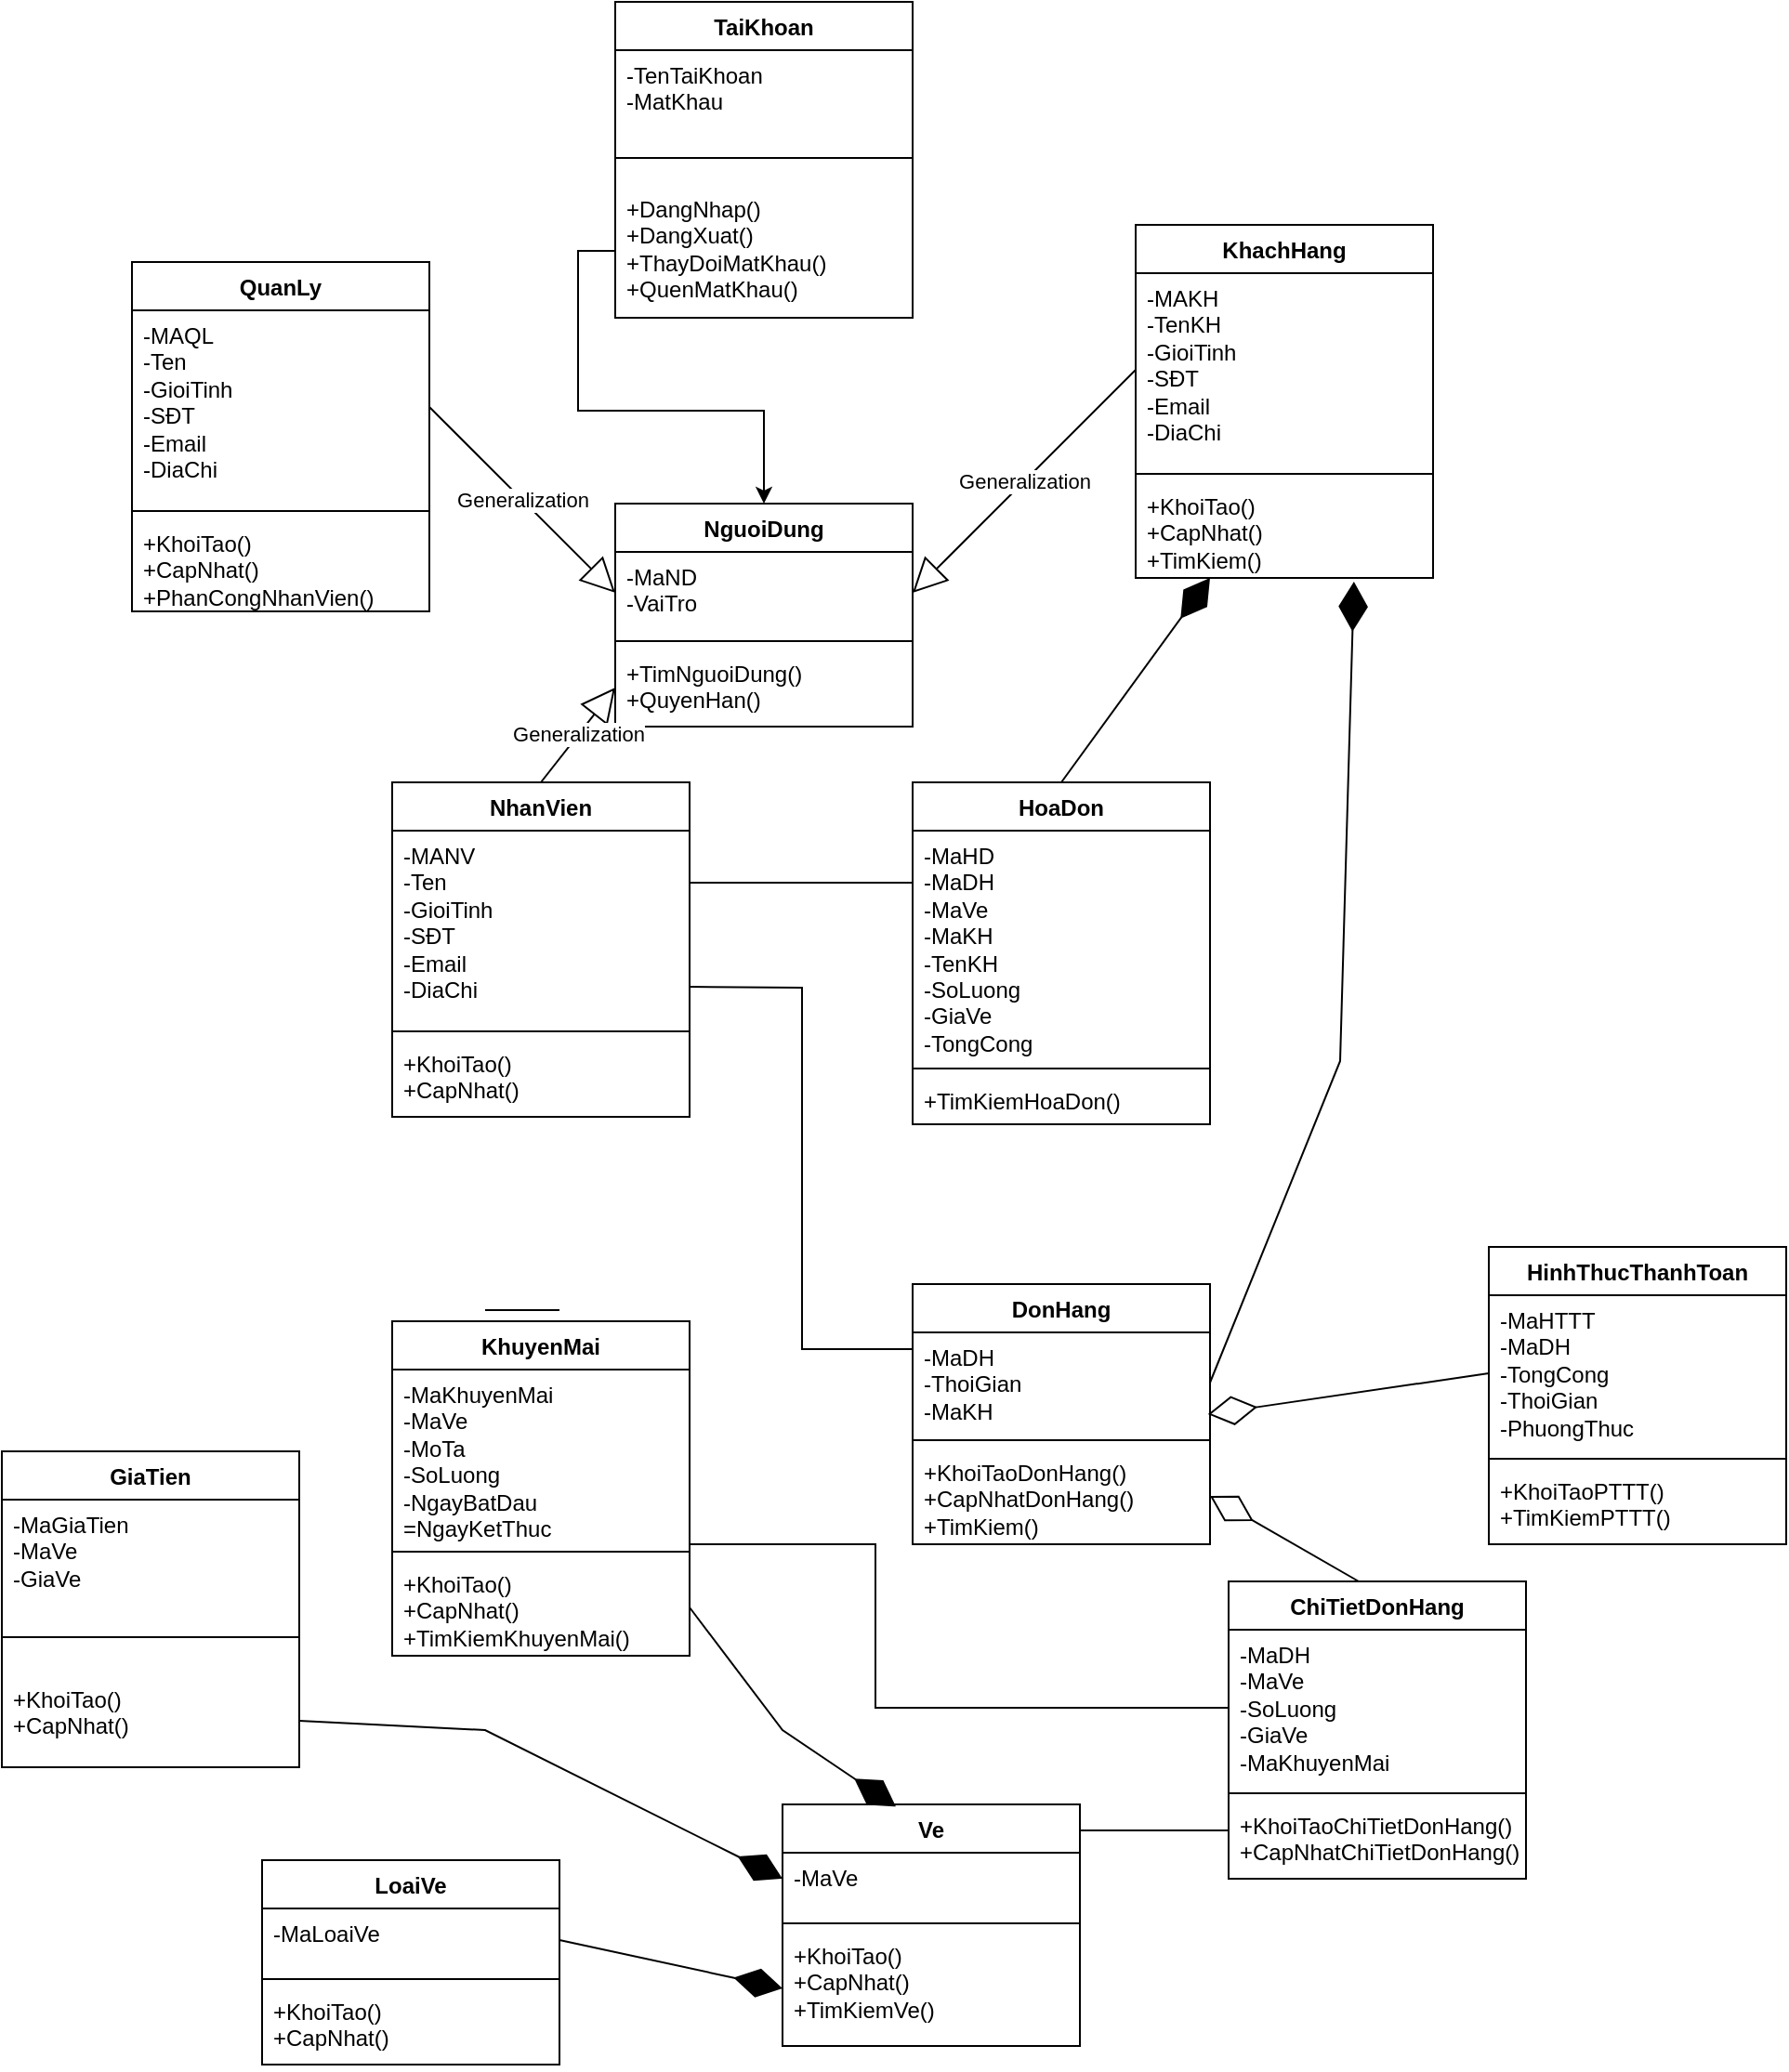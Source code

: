 <mxfile version="21.7.2" type="github">
  <diagram id="C5RBs43oDa-KdzZeNtuy" name="Page-1">
    <mxGraphModel dx="2927" dy="1084" grid="1" gridSize="10" guides="1" tooltips="1" connect="1" arrows="1" fold="1" page="1" pageScale="1" pageWidth="827" pageHeight="1169" math="0" shadow="0">
      <root>
        <mxCell id="WIyWlLk6GJQsqaUBKTNV-0" />
        <mxCell id="WIyWlLk6GJQsqaUBKTNV-1" parent="WIyWlLk6GJQsqaUBKTNV-0" />
        <mxCell id="BTrGEd2tWCoXPLmtfdmU-4" value="QuanLy" style="swimlane;fontStyle=1;align=center;verticalAlign=top;childLayout=stackLayout;horizontal=1;startSize=26;horizontalStack=0;resizeParent=1;resizeParentMax=0;resizeLast=0;collapsible=1;marginBottom=0;whiteSpace=wrap;html=1;" vertex="1" parent="WIyWlLk6GJQsqaUBKTNV-1">
          <mxGeometry x="30" y="160" width="160" height="188" as="geometry" />
        </mxCell>
        <mxCell id="BTrGEd2tWCoXPLmtfdmU-5" value="-MAQL&lt;br&gt;-Ten&lt;br&gt;-GioiTinh&lt;br&gt;-SĐT&lt;br&gt;-Email&lt;br&gt;-DiaChi" style="text;strokeColor=none;fillColor=none;align=left;verticalAlign=top;spacingLeft=4;spacingRight=4;overflow=hidden;rotatable=0;points=[[0,0.5],[1,0.5]];portConstraint=eastwest;whiteSpace=wrap;html=1;" vertex="1" parent="BTrGEd2tWCoXPLmtfdmU-4">
          <mxGeometry y="26" width="160" height="104" as="geometry" />
        </mxCell>
        <mxCell id="BTrGEd2tWCoXPLmtfdmU-6" value="" style="line;strokeWidth=1;fillColor=none;align=left;verticalAlign=middle;spacingTop=-1;spacingLeft=3;spacingRight=3;rotatable=0;labelPosition=right;points=[];portConstraint=eastwest;strokeColor=inherit;" vertex="1" parent="BTrGEd2tWCoXPLmtfdmU-4">
          <mxGeometry y="130" width="160" height="8" as="geometry" />
        </mxCell>
        <mxCell id="BTrGEd2tWCoXPLmtfdmU-7" value="+KhoiTao()&lt;br&gt;+CapNhat()&lt;br&gt;+PhanCongNhanVien()" style="text;strokeColor=none;fillColor=none;align=left;verticalAlign=top;spacingLeft=4;spacingRight=4;overflow=hidden;rotatable=0;points=[[0,0.5],[1,0.5]];portConstraint=eastwest;whiteSpace=wrap;html=1;" vertex="1" parent="BTrGEd2tWCoXPLmtfdmU-4">
          <mxGeometry y="138" width="160" height="50" as="geometry" />
        </mxCell>
        <mxCell id="BTrGEd2tWCoXPLmtfdmU-9" value="TaiKhoan" style="swimlane;fontStyle=1;align=center;verticalAlign=top;childLayout=stackLayout;horizontal=1;startSize=26;horizontalStack=0;resizeParent=1;resizeParentMax=0;resizeLast=0;collapsible=1;marginBottom=0;whiteSpace=wrap;html=1;" vertex="1" parent="WIyWlLk6GJQsqaUBKTNV-1">
          <mxGeometry x="290" y="20" width="160" height="170" as="geometry" />
        </mxCell>
        <mxCell id="BTrGEd2tWCoXPLmtfdmU-10" value="-TenTaiKhoan&lt;br&gt;-MatKhau" style="text;strokeColor=none;fillColor=none;align=left;verticalAlign=top;spacingLeft=4;spacingRight=4;overflow=hidden;rotatable=0;points=[[0,0.5],[1,0.5]];portConstraint=eastwest;whiteSpace=wrap;html=1;" vertex="1" parent="BTrGEd2tWCoXPLmtfdmU-9">
          <mxGeometry y="26" width="160" height="44" as="geometry" />
        </mxCell>
        <mxCell id="BTrGEd2tWCoXPLmtfdmU-11" value="" style="line;strokeWidth=1;fillColor=none;align=left;verticalAlign=middle;spacingTop=-1;spacingLeft=3;spacingRight=3;rotatable=0;labelPosition=right;points=[];portConstraint=eastwest;strokeColor=inherit;" vertex="1" parent="BTrGEd2tWCoXPLmtfdmU-9">
          <mxGeometry y="70" width="160" height="28" as="geometry" />
        </mxCell>
        <mxCell id="BTrGEd2tWCoXPLmtfdmU-12" value="+DangNhap()&lt;br&gt;+DangXuat()&lt;br&gt;+ThayDoiMatKhau()&lt;br&gt;+QuenMatKhau()" style="text;strokeColor=none;fillColor=none;align=left;verticalAlign=top;spacingLeft=4;spacingRight=4;overflow=hidden;rotatable=0;points=[[0,0.5],[1,0.5]];portConstraint=eastwest;whiteSpace=wrap;html=1;" vertex="1" parent="BTrGEd2tWCoXPLmtfdmU-9">
          <mxGeometry y="98" width="160" height="72" as="geometry" />
        </mxCell>
        <mxCell id="BTrGEd2tWCoXPLmtfdmU-13" value="NguoiDung" style="swimlane;fontStyle=1;align=center;verticalAlign=top;childLayout=stackLayout;horizontal=1;startSize=26;horizontalStack=0;resizeParent=1;resizeParentMax=0;resizeLast=0;collapsible=1;marginBottom=0;whiteSpace=wrap;html=1;" vertex="1" parent="WIyWlLk6GJQsqaUBKTNV-1">
          <mxGeometry x="290" y="290" width="160" height="120" as="geometry" />
        </mxCell>
        <mxCell id="BTrGEd2tWCoXPLmtfdmU-14" value="-MaND&lt;br&gt;-VaiTro" style="text;strokeColor=none;fillColor=none;align=left;verticalAlign=top;spacingLeft=4;spacingRight=4;overflow=hidden;rotatable=0;points=[[0,0.5],[1,0.5]];portConstraint=eastwest;whiteSpace=wrap;html=1;" vertex="1" parent="BTrGEd2tWCoXPLmtfdmU-13">
          <mxGeometry y="26" width="160" height="44" as="geometry" />
        </mxCell>
        <mxCell id="BTrGEd2tWCoXPLmtfdmU-15" value="" style="line;strokeWidth=1;fillColor=none;align=left;verticalAlign=middle;spacingTop=-1;spacingLeft=3;spacingRight=3;rotatable=0;labelPosition=right;points=[];portConstraint=eastwest;strokeColor=inherit;" vertex="1" parent="BTrGEd2tWCoXPLmtfdmU-13">
          <mxGeometry y="70" width="160" height="8" as="geometry" />
        </mxCell>
        <mxCell id="BTrGEd2tWCoXPLmtfdmU-16" value="+TimNguoiDung()&lt;br&gt;+QuyenHan()" style="text;strokeColor=none;fillColor=none;align=left;verticalAlign=top;spacingLeft=4;spacingRight=4;overflow=hidden;rotatable=0;points=[[0,0.5],[1,0.5]];portConstraint=eastwest;whiteSpace=wrap;html=1;" vertex="1" parent="BTrGEd2tWCoXPLmtfdmU-13">
          <mxGeometry y="78" width="160" height="42" as="geometry" />
        </mxCell>
        <mxCell id="BTrGEd2tWCoXPLmtfdmU-17" value="KhachHang" style="swimlane;fontStyle=1;align=center;verticalAlign=top;childLayout=stackLayout;horizontal=1;startSize=26;horizontalStack=0;resizeParent=1;resizeParentMax=0;resizeLast=0;collapsible=1;marginBottom=0;whiteSpace=wrap;html=1;" vertex="1" parent="WIyWlLk6GJQsqaUBKTNV-1">
          <mxGeometry x="570" y="140" width="160" height="190" as="geometry" />
        </mxCell>
        <mxCell id="BTrGEd2tWCoXPLmtfdmU-18" value="-MAKH&lt;br&gt;-TenKH&lt;br&gt;-GioiTinh&lt;br&gt;-SĐT&lt;br&gt;-Email&lt;br&gt;-DiaChi" style="text;strokeColor=none;fillColor=none;align=left;verticalAlign=top;spacingLeft=4;spacingRight=4;overflow=hidden;rotatable=0;points=[[0,0.5],[1,0.5]];portConstraint=eastwest;whiteSpace=wrap;html=1;" vertex="1" parent="BTrGEd2tWCoXPLmtfdmU-17">
          <mxGeometry y="26" width="160" height="104" as="geometry" />
        </mxCell>
        <mxCell id="BTrGEd2tWCoXPLmtfdmU-19" value="" style="line;strokeWidth=1;fillColor=none;align=left;verticalAlign=middle;spacingTop=-1;spacingLeft=3;spacingRight=3;rotatable=0;labelPosition=right;points=[];portConstraint=eastwest;strokeColor=inherit;" vertex="1" parent="BTrGEd2tWCoXPLmtfdmU-17">
          <mxGeometry y="130" width="160" height="8" as="geometry" />
        </mxCell>
        <mxCell id="BTrGEd2tWCoXPLmtfdmU-20" value="+KhoiTao()&lt;br&gt;+CapNhat()&lt;br&gt;+TimKiem()" style="text;strokeColor=none;fillColor=none;align=left;verticalAlign=top;spacingLeft=4;spacingRight=4;overflow=hidden;rotatable=0;points=[[0,0.5],[1,0.5]];portConstraint=eastwest;whiteSpace=wrap;html=1;" vertex="1" parent="BTrGEd2tWCoXPLmtfdmU-17">
          <mxGeometry y="138" width="160" height="52" as="geometry" />
        </mxCell>
        <mxCell id="BTrGEd2tWCoXPLmtfdmU-22" value="NhanVien" style="swimlane;fontStyle=1;align=center;verticalAlign=top;childLayout=stackLayout;horizontal=1;startSize=26;horizontalStack=0;resizeParent=1;resizeParentMax=0;resizeLast=0;collapsible=1;marginBottom=0;whiteSpace=wrap;html=1;" vertex="1" parent="WIyWlLk6GJQsqaUBKTNV-1">
          <mxGeometry x="170" y="440" width="160" height="180" as="geometry" />
        </mxCell>
        <mxCell id="BTrGEd2tWCoXPLmtfdmU-23" value="-MANV&lt;br&gt;-Ten&lt;br&gt;-GioiTinh&lt;br&gt;-SĐT&lt;br&gt;-Email&lt;br&gt;-DiaChi" style="text;strokeColor=none;fillColor=none;align=left;verticalAlign=top;spacingLeft=4;spacingRight=4;overflow=hidden;rotatable=0;points=[[0,0.5],[1,0.5]];portConstraint=eastwest;whiteSpace=wrap;html=1;" vertex="1" parent="BTrGEd2tWCoXPLmtfdmU-22">
          <mxGeometry y="26" width="160" height="104" as="geometry" />
        </mxCell>
        <mxCell id="BTrGEd2tWCoXPLmtfdmU-24" value="" style="line;strokeWidth=1;fillColor=none;align=left;verticalAlign=middle;spacingTop=-1;spacingLeft=3;spacingRight=3;rotatable=0;labelPosition=right;points=[];portConstraint=eastwest;strokeColor=inherit;" vertex="1" parent="BTrGEd2tWCoXPLmtfdmU-22">
          <mxGeometry y="130" width="160" height="8" as="geometry" />
        </mxCell>
        <mxCell id="BTrGEd2tWCoXPLmtfdmU-25" value="+KhoiTao()&lt;br&gt;+CapNhat()" style="text;strokeColor=none;fillColor=none;align=left;verticalAlign=top;spacingLeft=4;spacingRight=4;overflow=hidden;rotatable=0;points=[[0,0.5],[1,0.5]];portConstraint=eastwest;whiteSpace=wrap;html=1;" vertex="1" parent="BTrGEd2tWCoXPLmtfdmU-22">
          <mxGeometry y="138" width="160" height="42" as="geometry" />
        </mxCell>
        <mxCell id="BTrGEd2tWCoXPLmtfdmU-26" value="HoaDon" style="swimlane;fontStyle=1;align=center;verticalAlign=top;childLayout=stackLayout;horizontal=1;startSize=26;horizontalStack=0;resizeParent=1;resizeParentMax=0;resizeLast=0;collapsible=1;marginBottom=0;whiteSpace=wrap;html=1;" vertex="1" parent="WIyWlLk6GJQsqaUBKTNV-1">
          <mxGeometry x="450" y="440" width="160" height="184" as="geometry" />
        </mxCell>
        <mxCell id="BTrGEd2tWCoXPLmtfdmU-27" value="-MaHD&lt;br&gt;-MaDH&lt;br&gt;-MaVe&lt;br&gt;-MaKH&lt;br&gt;-TenKH&lt;br&gt;-SoLuong&lt;br&gt;-GiaVe&lt;br&gt;-TongCong" style="text;strokeColor=none;fillColor=none;align=left;verticalAlign=top;spacingLeft=4;spacingRight=4;overflow=hidden;rotatable=0;points=[[0,0.5],[1,0.5]];portConstraint=eastwest;whiteSpace=wrap;html=1;" vertex="1" parent="BTrGEd2tWCoXPLmtfdmU-26">
          <mxGeometry y="26" width="160" height="124" as="geometry" />
        </mxCell>
        <mxCell id="BTrGEd2tWCoXPLmtfdmU-28" value="" style="line;strokeWidth=1;fillColor=none;align=left;verticalAlign=middle;spacingTop=-1;spacingLeft=3;spacingRight=3;rotatable=0;labelPosition=right;points=[];portConstraint=eastwest;strokeColor=inherit;" vertex="1" parent="BTrGEd2tWCoXPLmtfdmU-26">
          <mxGeometry y="150" width="160" height="8" as="geometry" />
        </mxCell>
        <mxCell id="BTrGEd2tWCoXPLmtfdmU-29" value="+TimKiemHoaDon()" style="text;strokeColor=none;fillColor=none;align=left;verticalAlign=top;spacingLeft=4;spacingRight=4;overflow=hidden;rotatable=0;points=[[0,0.5],[1,0.5]];portConstraint=eastwest;whiteSpace=wrap;html=1;" vertex="1" parent="BTrGEd2tWCoXPLmtfdmU-26">
          <mxGeometry y="158" width="160" height="26" as="geometry" />
        </mxCell>
        <mxCell id="BTrGEd2tWCoXPLmtfdmU-30" value="DonHang" style="swimlane;fontStyle=1;align=center;verticalAlign=top;childLayout=stackLayout;horizontal=1;startSize=26;horizontalStack=0;resizeParent=1;resizeParentMax=0;resizeLast=0;collapsible=1;marginBottom=0;whiteSpace=wrap;html=1;" vertex="1" parent="WIyWlLk6GJQsqaUBKTNV-1">
          <mxGeometry x="450" y="710" width="160" height="140" as="geometry" />
        </mxCell>
        <mxCell id="BTrGEd2tWCoXPLmtfdmU-31" value="-MaDH&lt;br&gt;-ThoiGian&lt;br&gt;-MaKH" style="text;strokeColor=none;fillColor=none;align=left;verticalAlign=top;spacingLeft=4;spacingRight=4;overflow=hidden;rotatable=0;points=[[0,0.5],[1,0.5]];portConstraint=eastwest;whiteSpace=wrap;html=1;" vertex="1" parent="BTrGEd2tWCoXPLmtfdmU-30">
          <mxGeometry y="26" width="160" height="54" as="geometry" />
        </mxCell>
        <mxCell id="BTrGEd2tWCoXPLmtfdmU-32" value="" style="line;strokeWidth=1;fillColor=none;align=left;verticalAlign=middle;spacingTop=-1;spacingLeft=3;spacingRight=3;rotatable=0;labelPosition=right;points=[];portConstraint=eastwest;strokeColor=inherit;" vertex="1" parent="BTrGEd2tWCoXPLmtfdmU-30">
          <mxGeometry y="80" width="160" height="8" as="geometry" />
        </mxCell>
        <mxCell id="BTrGEd2tWCoXPLmtfdmU-33" value="+KhoiTaoDonHang()&lt;br&gt;+CapNhatDonHang()&lt;br&gt;+TimKiem()" style="text;strokeColor=none;fillColor=none;align=left;verticalAlign=top;spacingLeft=4;spacingRight=4;overflow=hidden;rotatable=0;points=[[0,0.5],[1,0.5]];portConstraint=eastwest;whiteSpace=wrap;html=1;" vertex="1" parent="BTrGEd2tWCoXPLmtfdmU-30">
          <mxGeometry y="88" width="160" height="52" as="geometry" />
        </mxCell>
        <mxCell id="BTrGEd2tWCoXPLmtfdmU-34" value="HinhThucThanhToan" style="swimlane;fontStyle=1;align=center;verticalAlign=top;childLayout=stackLayout;horizontal=1;startSize=26;horizontalStack=0;resizeParent=1;resizeParentMax=0;resizeLast=0;collapsible=1;marginBottom=0;whiteSpace=wrap;html=1;" vertex="1" parent="WIyWlLk6GJQsqaUBKTNV-1">
          <mxGeometry x="760" y="690" width="160" height="160" as="geometry" />
        </mxCell>
        <mxCell id="BTrGEd2tWCoXPLmtfdmU-35" value="-MaHTTT&lt;br&gt;-MaDH&lt;br&gt;-TongCong&lt;br&gt;-ThoiGian&lt;br&gt;-PhuongThuc" style="text;strokeColor=none;fillColor=none;align=left;verticalAlign=top;spacingLeft=4;spacingRight=4;overflow=hidden;rotatable=0;points=[[0,0.5],[1,0.5]];portConstraint=eastwest;whiteSpace=wrap;html=1;" vertex="1" parent="BTrGEd2tWCoXPLmtfdmU-34">
          <mxGeometry y="26" width="160" height="84" as="geometry" />
        </mxCell>
        <mxCell id="BTrGEd2tWCoXPLmtfdmU-36" value="" style="line;strokeWidth=1;fillColor=none;align=left;verticalAlign=middle;spacingTop=-1;spacingLeft=3;spacingRight=3;rotatable=0;labelPosition=right;points=[];portConstraint=eastwest;strokeColor=inherit;" vertex="1" parent="BTrGEd2tWCoXPLmtfdmU-34">
          <mxGeometry y="110" width="160" height="8" as="geometry" />
        </mxCell>
        <mxCell id="BTrGEd2tWCoXPLmtfdmU-37" value="+KhoiTaoPTTT()&lt;br&gt;+TimKiemPTTT()" style="text;strokeColor=none;fillColor=none;align=left;verticalAlign=top;spacingLeft=4;spacingRight=4;overflow=hidden;rotatable=0;points=[[0,0.5],[1,0.5]];portConstraint=eastwest;whiteSpace=wrap;html=1;" vertex="1" parent="BTrGEd2tWCoXPLmtfdmU-34">
          <mxGeometry y="118" width="160" height="42" as="geometry" />
        </mxCell>
        <mxCell id="BTrGEd2tWCoXPLmtfdmU-39" value="ChiTietDonHang" style="swimlane;fontStyle=1;align=center;verticalAlign=top;childLayout=stackLayout;horizontal=1;startSize=26;horizontalStack=0;resizeParent=1;resizeParentMax=0;resizeLast=0;collapsible=1;marginBottom=0;whiteSpace=wrap;html=1;" vertex="1" parent="WIyWlLk6GJQsqaUBKTNV-1">
          <mxGeometry x="620" y="870" width="160" height="160" as="geometry" />
        </mxCell>
        <mxCell id="BTrGEd2tWCoXPLmtfdmU-40" value="-MaDH&lt;br&gt;-MaVe&lt;br&gt;-SoLuong&lt;br&gt;-GiaVe&lt;br&gt;-MaKhuyenMai" style="text;strokeColor=none;fillColor=none;align=left;verticalAlign=top;spacingLeft=4;spacingRight=4;overflow=hidden;rotatable=0;points=[[0,0.5],[1,0.5]];portConstraint=eastwest;whiteSpace=wrap;html=1;" vertex="1" parent="BTrGEd2tWCoXPLmtfdmU-39">
          <mxGeometry y="26" width="160" height="84" as="geometry" />
        </mxCell>
        <mxCell id="BTrGEd2tWCoXPLmtfdmU-41" value="" style="line;strokeWidth=1;fillColor=none;align=left;verticalAlign=middle;spacingTop=-1;spacingLeft=3;spacingRight=3;rotatable=0;labelPosition=right;points=[];portConstraint=eastwest;strokeColor=inherit;" vertex="1" parent="BTrGEd2tWCoXPLmtfdmU-39">
          <mxGeometry y="110" width="160" height="8" as="geometry" />
        </mxCell>
        <mxCell id="BTrGEd2tWCoXPLmtfdmU-42" value="+KhoiTaoChiTietDonHang()&lt;br&gt;+CapNhatChiTietDonHang()" style="text;strokeColor=none;fillColor=none;align=left;verticalAlign=top;spacingLeft=4;spacingRight=4;overflow=hidden;rotatable=0;points=[[0,0.5],[1,0.5]];portConstraint=eastwest;whiteSpace=wrap;html=1;" vertex="1" parent="BTrGEd2tWCoXPLmtfdmU-39">
          <mxGeometry y="118" width="160" height="42" as="geometry" />
        </mxCell>
        <mxCell id="BTrGEd2tWCoXPLmtfdmU-43" value="KhuyenMai" style="swimlane;fontStyle=1;align=center;verticalAlign=top;childLayout=stackLayout;horizontal=1;startSize=26;horizontalStack=0;resizeParent=1;resizeParentMax=0;resizeLast=0;collapsible=1;marginBottom=0;whiteSpace=wrap;html=1;" vertex="1" parent="WIyWlLk6GJQsqaUBKTNV-1">
          <mxGeometry x="170" y="730" width="160" height="180" as="geometry" />
        </mxCell>
        <mxCell id="BTrGEd2tWCoXPLmtfdmU-44" value="-MaKhuyenMai&lt;br&gt;-MaVe&lt;br&gt;-MoTa&lt;br&gt;-SoLuong&lt;br&gt;-NgayBatDau&lt;br&gt;=NgayKetThuc" style="text;strokeColor=none;fillColor=none;align=left;verticalAlign=top;spacingLeft=4;spacingRight=4;overflow=hidden;rotatable=0;points=[[0,0.5],[1,0.5]];portConstraint=eastwest;whiteSpace=wrap;html=1;" vertex="1" parent="BTrGEd2tWCoXPLmtfdmU-43">
          <mxGeometry y="26" width="160" height="94" as="geometry" />
        </mxCell>
        <mxCell id="BTrGEd2tWCoXPLmtfdmU-45" value="" style="line;strokeWidth=1;fillColor=none;align=left;verticalAlign=middle;spacingTop=-1;spacingLeft=3;spacingRight=3;rotatable=0;labelPosition=right;points=[];portConstraint=eastwest;strokeColor=inherit;" vertex="1" parent="BTrGEd2tWCoXPLmtfdmU-43">
          <mxGeometry y="120" width="160" height="8" as="geometry" />
        </mxCell>
        <mxCell id="BTrGEd2tWCoXPLmtfdmU-46" value="+KhoiTao()&lt;br&gt;+CapNhat()&lt;br&gt;+TimKiemKhuyenMai()" style="text;strokeColor=none;fillColor=none;align=left;verticalAlign=top;spacingLeft=4;spacingRight=4;overflow=hidden;rotatable=0;points=[[0,0.5],[1,0.5]];portConstraint=eastwest;whiteSpace=wrap;html=1;" vertex="1" parent="BTrGEd2tWCoXPLmtfdmU-43">
          <mxGeometry y="128" width="160" height="52" as="geometry" />
        </mxCell>
        <mxCell id="BTrGEd2tWCoXPLmtfdmU-48" value="Ve" style="swimlane;fontStyle=1;align=center;verticalAlign=top;childLayout=stackLayout;horizontal=1;startSize=26;horizontalStack=0;resizeParent=1;resizeParentMax=0;resizeLast=0;collapsible=1;marginBottom=0;whiteSpace=wrap;html=1;" vertex="1" parent="WIyWlLk6GJQsqaUBKTNV-1">
          <mxGeometry x="380" y="990" width="160" height="130" as="geometry" />
        </mxCell>
        <mxCell id="BTrGEd2tWCoXPLmtfdmU-49" value="-MaVe" style="text;strokeColor=none;fillColor=none;align=left;verticalAlign=top;spacingLeft=4;spacingRight=4;overflow=hidden;rotatable=0;points=[[0,0.5],[1,0.5]];portConstraint=eastwest;whiteSpace=wrap;html=1;" vertex="1" parent="BTrGEd2tWCoXPLmtfdmU-48">
          <mxGeometry y="26" width="160" height="34" as="geometry" />
        </mxCell>
        <mxCell id="BTrGEd2tWCoXPLmtfdmU-50" value="" style="line;strokeWidth=1;fillColor=none;align=left;verticalAlign=middle;spacingTop=-1;spacingLeft=3;spacingRight=3;rotatable=0;labelPosition=right;points=[];portConstraint=eastwest;strokeColor=inherit;" vertex="1" parent="BTrGEd2tWCoXPLmtfdmU-48">
          <mxGeometry y="60" width="160" height="8" as="geometry" />
        </mxCell>
        <mxCell id="BTrGEd2tWCoXPLmtfdmU-51" value="+KhoiTao()&lt;br&gt;+CapNhat()&lt;br&gt;+TimKiemVe()" style="text;strokeColor=none;fillColor=none;align=left;verticalAlign=top;spacingLeft=4;spacingRight=4;overflow=hidden;rotatable=0;points=[[0,0.5],[1,0.5]];portConstraint=eastwest;whiteSpace=wrap;html=1;" vertex="1" parent="BTrGEd2tWCoXPLmtfdmU-48">
          <mxGeometry y="68" width="160" height="62" as="geometry" />
        </mxCell>
        <mxCell id="BTrGEd2tWCoXPLmtfdmU-52" value="LoaiVe" style="swimlane;fontStyle=1;align=center;verticalAlign=top;childLayout=stackLayout;horizontal=1;startSize=26;horizontalStack=0;resizeParent=1;resizeParentMax=0;resizeLast=0;collapsible=1;marginBottom=0;whiteSpace=wrap;html=1;" vertex="1" parent="WIyWlLk6GJQsqaUBKTNV-1">
          <mxGeometry x="100" y="1020" width="160" height="110" as="geometry" />
        </mxCell>
        <mxCell id="BTrGEd2tWCoXPLmtfdmU-53" value="-MaLoaiVe" style="text;strokeColor=none;fillColor=none;align=left;verticalAlign=top;spacingLeft=4;spacingRight=4;overflow=hidden;rotatable=0;points=[[0,0.5],[1,0.5]];portConstraint=eastwest;whiteSpace=wrap;html=1;" vertex="1" parent="BTrGEd2tWCoXPLmtfdmU-52">
          <mxGeometry y="26" width="160" height="34" as="geometry" />
        </mxCell>
        <mxCell id="BTrGEd2tWCoXPLmtfdmU-54" value="" style="line;strokeWidth=1;fillColor=none;align=left;verticalAlign=middle;spacingTop=-1;spacingLeft=3;spacingRight=3;rotatable=0;labelPosition=right;points=[];portConstraint=eastwest;strokeColor=inherit;" vertex="1" parent="BTrGEd2tWCoXPLmtfdmU-52">
          <mxGeometry y="60" width="160" height="8" as="geometry" />
        </mxCell>
        <mxCell id="BTrGEd2tWCoXPLmtfdmU-55" value="+KhoiTao()&lt;br&gt;+CapNhat()" style="text;strokeColor=none;fillColor=none;align=left;verticalAlign=top;spacingLeft=4;spacingRight=4;overflow=hidden;rotatable=0;points=[[0,0.5],[1,0.5]];portConstraint=eastwest;whiteSpace=wrap;html=1;" vertex="1" parent="BTrGEd2tWCoXPLmtfdmU-52">
          <mxGeometry y="68" width="160" height="42" as="geometry" />
        </mxCell>
        <mxCell id="BTrGEd2tWCoXPLmtfdmU-56" value="GiaTien" style="swimlane;fontStyle=1;align=center;verticalAlign=top;childLayout=stackLayout;horizontal=1;startSize=26;horizontalStack=0;resizeParent=1;resizeParentMax=0;resizeLast=0;collapsible=1;marginBottom=0;whiteSpace=wrap;html=1;" vertex="1" parent="WIyWlLk6GJQsqaUBKTNV-1">
          <mxGeometry x="-40" y="800" width="160" height="170" as="geometry" />
        </mxCell>
        <mxCell id="BTrGEd2tWCoXPLmtfdmU-57" value="-MaGiaTien&lt;br&gt;-MaVe&lt;br&gt;-GiaVe" style="text;strokeColor=none;fillColor=none;align=left;verticalAlign=top;spacingLeft=4;spacingRight=4;overflow=hidden;rotatable=0;points=[[0,0.5],[1,0.5]];portConstraint=eastwest;whiteSpace=wrap;html=1;" vertex="1" parent="BTrGEd2tWCoXPLmtfdmU-56">
          <mxGeometry y="26" width="160" height="54" as="geometry" />
        </mxCell>
        <mxCell id="BTrGEd2tWCoXPLmtfdmU-58" value="" style="line;strokeWidth=1;fillColor=none;align=left;verticalAlign=middle;spacingTop=-1;spacingLeft=3;spacingRight=3;rotatable=0;labelPosition=right;points=[];portConstraint=eastwest;strokeColor=inherit;" vertex="1" parent="BTrGEd2tWCoXPLmtfdmU-56">
          <mxGeometry y="80" width="160" height="40" as="geometry" />
        </mxCell>
        <mxCell id="BTrGEd2tWCoXPLmtfdmU-59" value="+KhoiTao()&lt;br&gt;+CapNhat()" style="text;strokeColor=none;fillColor=none;align=left;verticalAlign=top;spacingLeft=4;spacingRight=4;overflow=hidden;rotatable=0;points=[[0,0.5],[1,0.5]];portConstraint=eastwest;whiteSpace=wrap;html=1;" vertex="1" parent="BTrGEd2tWCoXPLmtfdmU-56">
          <mxGeometry y="120" width="160" height="50" as="geometry" />
        </mxCell>
        <mxCell id="BTrGEd2tWCoXPLmtfdmU-63" value="" style="line;strokeWidth=1;fillColor=none;align=left;verticalAlign=middle;spacingTop=-1;spacingLeft=3;spacingRight=3;rotatable=0;labelPosition=right;points=[];portConstraint=eastwest;strokeColor=inherit;" vertex="1" parent="WIyWlLk6GJQsqaUBKTNV-1">
          <mxGeometry x="220" y="720" width="40" height="8" as="geometry" />
        </mxCell>
        <mxCell id="BTrGEd2tWCoXPLmtfdmU-64" value="Generalization" style="endArrow=block;endSize=16;endFill=0;html=1;rounded=0;exitX=1;exitY=0.5;exitDx=0;exitDy=0;entryX=0;entryY=0.5;entryDx=0;entryDy=0;" edge="1" parent="WIyWlLk6GJQsqaUBKTNV-1" source="BTrGEd2tWCoXPLmtfdmU-5" target="BTrGEd2tWCoXPLmtfdmU-14">
          <mxGeometry width="160" relative="1" as="geometry">
            <mxPoint x="160" y="320" as="sourcePoint" />
            <mxPoint x="320" y="320" as="targetPoint" />
          </mxGeometry>
        </mxCell>
        <mxCell id="BTrGEd2tWCoXPLmtfdmU-65" value="Generalization" style="endArrow=block;endSize=16;endFill=0;html=1;rounded=0;exitX=0;exitY=0.5;exitDx=0;exitDy=0;entryX=1;entryY=0.5;entryDx=0;entryDy=0;" edge="1" parent="WIyWlLk6GJQsqaUBKTNV-1" source="BTrGEd2tWCoXPLmtfdmU-18" target="BTrGEd2tWCoXPLmtfdmU-14">
          <mxGeometry width="160" relative="1" as="geometry">
            <mxPoint x="160" y="320" as="sourcePoint" />
            <mxPoint x="320" y="320" as="targetPoint" />
          </mxGeometry>
        </mxCell>
        <mxCell id="BTrGEd2tWCoXPLmtfdmU-66" value="Generalization" style="endArrow=block;endSize=16;endFill=0;html=1;rounded=0;exitX=0.5;exitY=0;exitDx=0;exitDy=0;entryX=0;entryY=0.5;entryDx=0;entryDy=0;" edge="1" parent="WIyWlLk6GJQsqaUBKTNV-1" source="BTrGEd2tWCoXPLmtfdmU-22" target="BTrGEd2tWCoXPLmtfdmU-16">
          <mxGeometry width="160" relative="1" as="geometry">
            <mxPoint x="160" y="320" as="sourcePoint" />
            <mxPoint y="410" as="targetPoint" />
          </mxGeometry>
        </mxCell>
        <mxCell id="BTrGEd2tWCoXPLmtfdmU-71" value="" style="endArrow=diamondThin;endFill=1;endSize=24;html=1;rounded=0;exitX=0.5;exitY=0;exitDx=0;exitDy=0;entryX=0.194;entryY=1.131;entryDx=0;entryDy=0;entryPerimeter=0;strokeWidth=1;targetPerimeterSpacing=0;jumpSize=6;" edge="1" parent="WIyWlLk6GJQsqaUBKTNV-1" source="BTrGEd2tWCoXPLmtfdmU-26">
          <mxGeometry width="160" relative="1" as="geometry">
            <mxPoint x="538.96" y="433.19" as="sourcePoint" />
            <mxPoint x="610" y="330.002" as="targetPoint" />
          </mxGeometry>
        </mxCell>
        <mxCell id="BTrGEd2tWCoXPLmtfdmU-72" value="" style="endArrow=diamondThin;endFill=1;endSize=24;html=1;rounded=0;exitX=1;exitY=0.5;exitDx=0;exitDy=0;entryX=0.734;entryY=1.038;entryDx=0;entryDy=0;entryPerimeter=0;strokeWidth=1;targetPerimeterSpacing=0;jumpSize=6;" edge="1" parent="WIyWlLk6GJQsqaUBKTNV-1" source="BTrGEd2tWCoXPLmtfdmU-31" target="BTrGEd2tWCoXPLmtfdmU-20">
          <mxGeometry width="160" relative="1" as="geometry">
            <mxPoint x="540" y="450" as="sourcePoint" />
            <mxPoint x="620" y="340.002" as="targetPoint" />
            <Array as="points">
              <mxPoint x="680" y="590" />
            </Array>
          </mxGeometry>
        </mxCell>
        <mxCell id="BTrGEd2tWCoXPLmtfdmU-73" value="" style="endArrow=diamondThin;endFill=0;endSize=24;html=1;rounded=0;exitX=0;exitY=0.5;exitDx=0;exitDy=0;entryX=0.993;entryY=0.816;entryDx=0;entryDy=0;entryPerimeter=0;" edge="1" parent="WIyWlLk6GJQsqaUBKTNV-1" source="BTrGEd2tWCoXPLmtfdmU-35" target="BTrGEd2tWCoXPLmtfdmU-31">
          <mxGeometry width="160" relative="1" as="geometry">
            <mxPoint x="470" y="650" as="sourcePoint" />
            <mxPoint x="630" y="650" as="targetPoint" />
          </mxGeometry>
        </mxCell>
        <mxCell id="BTrGEd2tWCoXPLmtfdmU-74" value="" style="endArrow=diamondThin;endFill=0;endSize=24;html=1;rounded=0;entryX=1;entryY=0.5;entryDx=0;entryDy=0;" edge="1" parent="WIyWlLk6GJQsqaUBKTNV-1" target="BTrGEd2tWCoXPLmtfdmU-33">
          <mxGeometry width="160" relative="1" as="geometry">
            <mxPoint x="690" y="870" as="sourcePoint" />
            <mxPoint x="619" y="790" as="targetPoint" />
          </mxGeometry>
        </mxCell>
        <mxCell id="BTrGEd2tWCoXPLmtfdmU-75" value="" style="line;strokeWidth=1;fillColor=none;align=left;verticalAlign=middle;spacingTop=-1;spacingLeft=3;spacingRight=3;rotatable=0;labelPosition=right;points=[];portConstraint=eastwest;strokeColor=inherit;" vertex="1" parent="WIyWlLk6GJQsqaUBKTNV-1">
          <mxGeometry x="540" y="1000" width="80" height="8" as="geometry" />
        </mxCell>
        <mxCell id="BTrGEd2tWCoXPLmtfdmU-76" value="" style="endArrow=diamondThin;endFill=1;endSize=24;html=1;rounded=0;exitX=1;exitY=0.5;exitDx=0;exitDy=0;entryX=0;entryY=0.5;entryDx=0;entryDy=0;" edge="1" parent="WIyWlLk6GJQsqaUBKTNV-1" source="BTrGEd2tWCoXPLmtfdmU-53" target="BTrGEd2tWCoXPLmtfdmU-51">
          <mxGeometry width="160" relative="1" as="geometry">
            <mxPoint x="470" y="960" as="sourcePoint" />
            <mxPoint x="630" y="960" as="targetPoint" />
          </mxGeometry>
        </mxCell>
        <mxCell id="BTrGEd2tWCoXPLmtfdmU-77" value="" style="endArrow=diamondThin;endFill=1;endSize=24;html=1;rounded=0;exitX=1;exitY=0.5;exitDx=0;exitDy=0;entryX=0.381;entryY=0.009;entryDx=0;entryDy=0;entryPerimeter=0;" edge="1" parent="WIyWlLk6GJQsqaUBKTNV-1" source="BTrGEd2tWCoXPLmtfdmU-46" target="BTrGEd2tWCoXPLmtfdmU-48">
          <mxGeometry width="160" relative="1" as="geometry">
            <mxPoint x="410" y="818.064" as="sourcePoint" />
            <mxPoint x="480.8" y="990" as="targetPoint" />
            <Array as="points">
              <mxPoint x="380" y="950" />
            </Array>
          </mxGeometry>
        </mxCell>
        <mxCell id="BTrGEd2tWCoXPLmtfdmU-78" value="" style="endArrow=diamondThin;endFill=1;endSize=24;html=1;rounded=0;exitX=1;exitY=0.5;exitDx=0;exitDy=0;entryX=0.01;entryY=0.049;entryDx=0;entryDy=0;entryPerimeter=0;" edge="1" parent="WIyWlLk6GJQsqaUBKTNV-1" source="BTrGEd2tWCoXPLmtfdmU-59">
          <mxGeometry width="160" relative="1" as="geometry">
            <mxPoint x="40.16" y="958.98" as="sourcePoint" />
            <mxPoint x="380.0" y="1030.0" as="targetPoint" />
            <Array as="points">
              <mxPoint x="220" y="950" />
            </Array>
          </mxGeometry>
        </mxCell>
        <mxCell id="BTrGEd2tWCoXPLmtfdmU-80" value="" style="endArrow=none;html=1;edgeStyle=orthogonalEdgeStyle;rounded=0;entryX=0;entryY=0.25;entryDx=0;entryDy=0;" edge="1" parent="WIyWlLk6GJQsqaUBKTNV-1" target="BTrGEd2tWCoXPLmtfdmU-30">
          <mxGeometry relative="1" as="geometry">
            <mxPoint x="330" y="550" as="sourcePoint" />
            <mxPoint x="530" y="590" as="targetPoint" />
          </mxGeometry>
        </mxCell>
        <mxCell id="BTrGEd2tWCoXPLmtfdmU-83" value="" style="endArrow=none;html=1;edgeStyle=orthogonalEdgeStyle;rounded=0;exitX=1;exitY=1;exitDx=0;exitDy=0;exitPerimeter=0;entryX=0;entryY=0.5;entryDx=0;entryDy=0;" edge="1" parent="WIyWlLk6GJQsqaUBKTNV-1" source="BTrGEd2tWCoXPLmtfdmU-44" target="BTrGEd2tWCoXPLmtfdmU-40">
          <mxGeometry relative="1" as="geometry">
            <mxPoint x="370" y="590" as="sourcePoint" />
            <mxPoint x="530" y="590" as="targetPoint" />
            <Array as="points">
              <mxPoint x="430" y="850" />
              <mxPoint x="430" y="938" />
            </Array>
          </mxGeometry>
        </mxCell>
        <mxCell id="BTrGEd2tWCoXPLmtfdmU-87" style="edgeStyle=orthogonalEdgeStyle;rounded=0;orthogonalLoop=1;jettySize=auto;html=1;exitX=0;exitY=0.5;exitDx=0;exitDy=0;entryX=0.5;entryY=0;entryDx=0;entryDy=0;" edge="1" parent="WIyWlLk6GJQsqaUBKTNV-1" source="BTrGEd2tWCoXPLmtfdmU-12" target="BTrGEd2tWCoXPLmtfdmU-13">
          <mxGeometry relative="1" as="geometry" />
        </mxCell>
        <mxCell id="BTrGEd2tWCoXPLmtfdmU-89" value="" style="line;strokeWidth=1;fillColor=none;align=left;verticalAlign=middle;spacingTop=-1;spacingLeft=3;spacingRight=3;rotatable=0;labelPosition=right;points=[];portConstraint=eastwest;strokeColor=inherit;" vertex="1" parent="WIyWlLk6GJQsqaUBKTNV-1">
          <mxGeometry x="330" y="490" width="120" height="8" as="geometry" />
        </mxCell>
      </root>
    </mxGraphModel>
  </diagram>
</mxfile>
